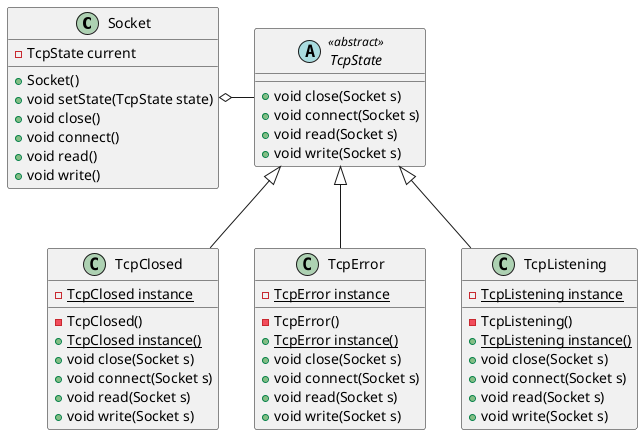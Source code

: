 @startuml ex_2_3

class Socket {
    - TcpState current
    + Socket()
    + void setState(TcpState state)
    + void close()
    + void connect()
    + void read()
    + void write()
}

abstract class TcpState <<abstract>> {
    + void close(Socket s)
    + void connect(Socket s)
    + void read(Socket s)
    + void write(Socket s)
}

class TcpClosed {
    -{static} TcpClosed instance
    - TcpClosed()
    +{static} TcpClosed instance()
    + void close(Socket s)
    + void connect(Socket s)
    + void read(Socket s)
    + void write(Socket s)
}

class TcpError {
    -{static} TcpError instance
    - TcpError()
    +{static} TcpError instance()
    + void close(Socket s)
    + void connect(Socket s)
    + void read(Socket s)
    + void write(Socket s)
}

class TcpListening {
    -{static} TcpListening instance
    - TcpListening()
    +{static} TcpListening instance()
    + void close(Socket s)
    + void connect(Socket s)
    + void read(Socket s)
    + void write(Socket s)
}

TcpState <|-- TcpClosed
TcpState <|-- TcpError
TcpState <|-- TcpListening

Socket o- TcpState

@enduml